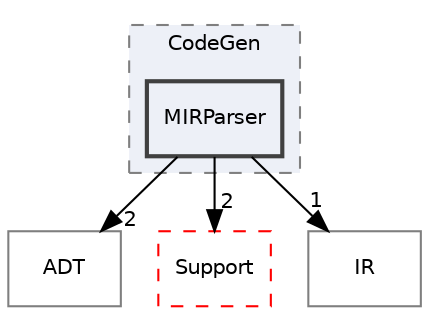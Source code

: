 digraph "include/llvm/CodeGen/MIRParser"
{
 // LATEX_PDF_SIZE
  bgcolor="transparent";
  edge [fontname="Helvetica",fontsize="10",labelfontname="Helvetica",labelfontsize="10"];
  node [fontname="Helvetica",fontsize="10",shape="box"];
  compound=true
  subgraph clusterdir_19e251b771363806b5435ead42278477 {
    graph [ bgcolor="#edf0f7", pencolor="grey50", style="filled,dashed,", label="CodeGen", fontname="Helvetica", fontsize="10", URL="dir_19e251b771363806b5435ead42278477.html"]
  dir_0ed37d09ec25270ebe78b2d98afb4b46 [label="MIRParser", style="filled,bold,", fillcolor="#edf0f7", color="grey25", URL="dir_0ed37d09ec25270ebe78b2d98afb4b46.html"];
  }
  dir_32453792af2ba70c54e3ccae3a790d1b [label="ADT", style="", fillcolor="#edf0f7", color="grey50", URL="dir_32453792af2ba70c54e3ccae3a790d1b.html"];
  dir_ae1e398ac700924fa434b51c248a5531 [label="Support", style="dashed,", fillcolor="#edf0f7", color="red", URL="dir_ae1e398ac700924fa434b51c248a5531.html"];
  dir_c3e93f23a4a31c717998b98ce143b7c0 [label="IR", style="", fillcolor="#edf0f7", color="grey50", URL="dir_c3e93f23a4a31c717998b98ce143b7c0.html"];
  dir_0ed37d09ec25270ebe78b2d98afb4b46->dir_32453792af2ba70c54e3ccae3a790d1b [headlabel="2", labeldistance=1.5 headhref="dir_000142_000001.html"];
  dir_0ed37d09ec25270ebe78b2d98afb4b46->dir_ae1e398ac700924fa434b51c248a5531 [headlabel="2", labeldistance=1.5 headhref="dir_000142_000182.html"];
  dir_0ed37d09ec25270ebe78b2d98afb4b46->dir_c3e93f23a4a31c717998b98ce143b7c0 [headlabel="1", labeldistance=1.5 headhref="dir_000142_000091.html"];
}
